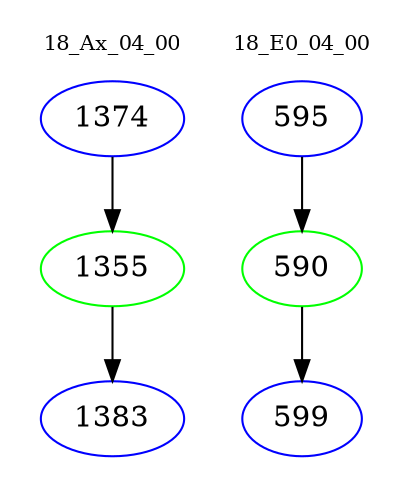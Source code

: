 digraph{
subgraph cluster_0 {
color = white
label = "18_Ax_04_00";
fontsize=10;
T0_1374 [label="1374", color="blue"]
T0_1374 -> T0_1355 [color="black"]
T0_1355 [label="1355", color="green"]
T0_1355 -> T0_1383 [color="black"]
T0_1383 [label="1383", color="blue"]
}
subgraph cluster_1 {
color = white
label = "18_E0_04_00";
fontsize=10;
T1_595 [label="595", color="blue"]
T1_595 -> T1_590 [color="black"]
T1_590 [label="590", color="green"]
T1_590 -> T1_599 [color="black"]
T1_599 [label="599", color="blue"]
}
}
